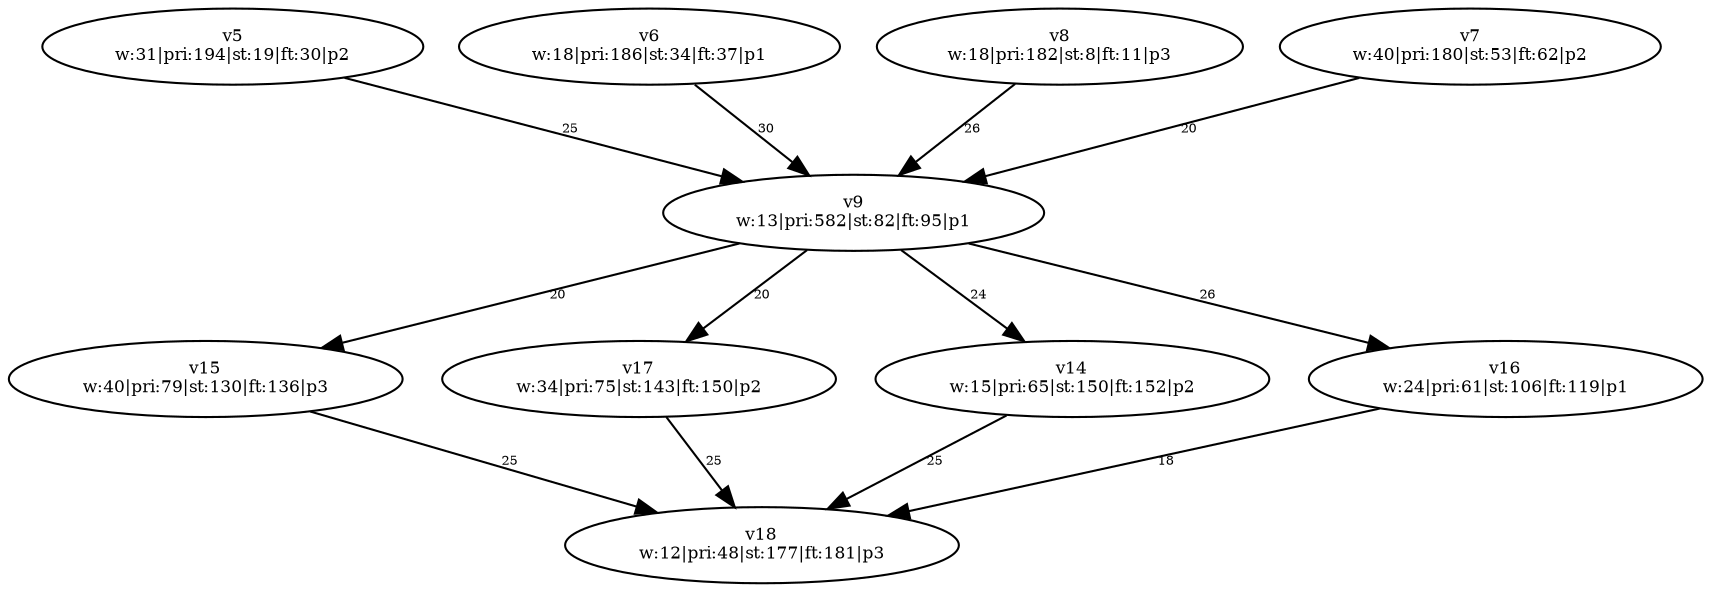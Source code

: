 digraph {
	v5 [label="v5
w:31|pri:194|st:19|ft:30|p2" fontsize=8.0]
	v6 [label="v6
w:18|pri:186|st:34|ft:37|p1" fontsize=8.0]
	v8 [label="v8
w:18|pri:182|st:8|ft:11|p3" fontsize=8.0]
	v7 [label="v7
w:40|pri:180|st:53|ft:62|p2" fontsize=8.0]
	v9 [label="v9
w:13|pri:582|st:82|ft:95|p1" fontsize=8.0]
	v15 [label="v15
w:40|pri:79|st:130|ft:136|p3" fontsize=8.0]
	v17 [label="v17
w:34|pri:75|st:143|ft:150|p2" fontsize=8.0]
	v14 [label="v14
w:15|pri:65|st:150|ft:152|p2" fontsize=8.0]
	v16 [label="v16
w:24|pri:61|st:106|ft:119|p1" fontsize=8.0]
	v18 [label="v18
w:12|pri:48|st:177|ft:181|p3" fontsize=8.0]
	v5 -> v9 [label=25 constraint=true fontsize=6.0]
	v6 -> v9 [label=30 constraint=true fontsize=6.0]
	v7 -> v9 [label=20 constraint=true fontsize=6.0]
	v8 -> v9 [label=26 constraint=true fontsize=6.0]
	v14 -> v18 [label=25 constraint=true fontsize=6.0]
	v15 -> v18 [label=25 constraint=true fontsize=6.0]
	v16 -> v18 [label=18 constraint=true fontsize=6.0]
	v17 -> v18 [label=25 constraint=true fontsize=6.0]
	v9 -> v16 [label=26 constraint=true fontsize=6.0]
	v9 -> v15 [label=20 constraint=true fontsize=6.0]
	v9 -> v17 [label=20 constraint=true fontsize=6.0]
	v9 -> v14 [label=24 constraint=true fontsize=6.0]
}
